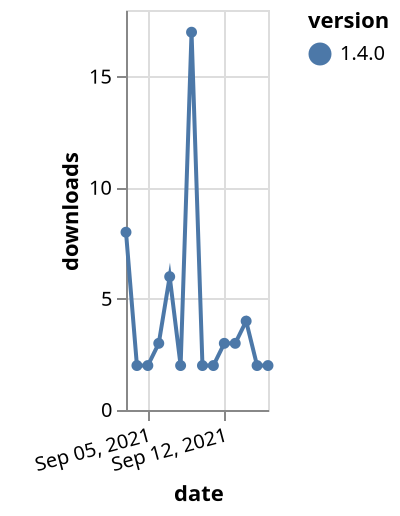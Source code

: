 {"$schema": "https://vega.github.io/schema/vega-lite/v5.json", "description": "A simple bar chart with embedded data.", "data": {"values": [{"date": "2021-09-03", "total": 8522, "delta": 8, "version": "1.4.0"}, {"date": "2021-09-04", "total": 8524, "delta": 2, "version": "1.4.0"}, {"date": "2021-09-05", "total": 8526, "delta": 2, "version": "1.4.0"}, {"date": "2021-09-06", "total": 8529, "delta": 3, "version": "1.4.0"}, {"date": "2021-09-07", "total": 8535, "delta": 6, "version": "1.4.0"}, {"date": "2021-09-08", "total": 8537, "delta": 2, "version": "1.4.0"}, {"date": "2021-09-09", "total": 8554, "delta": 17, "version": "1.4.0"}, {"date": "2021-09-10", "total": 8556, "delta": 2, "version": "1.4.0"}, {"date": "2021-09-11", "total": 8558, "delta": 2, "version": "1.4.0"}, {"date": "2021-09-12", "total": 8561, "delta": 3, "version": "1.4.0"}, {"date": "2021-09-13", "total": 8564, "delta": 3, "version": "1.4.0"}, {"date": "2021-09-14", "total": 8568, "delta": 4, "version": "1.4.0"}, {"date": "2021-09-15", "total": 8570, "delta": 2, "version": "1.4.0"}, {"date": "2021-09-16", "total": 8572, "delta": 2, "version": "1.4.0"}]}, "width": "container", "mark": {"type": "line", "point": {"filled": true}}, "encoding": {"x": {"field": "date", "type": "temporal", "timeUnit": "yearmonthdate", "title": "date", "axis": {"labelAngle": -15}}, "y": {"field": "delta", "type": "quantitative", "title": "downloads"}, "color": {"field": "version", "type": "nominal"}, "tooltip": {"field": "delta"}}}